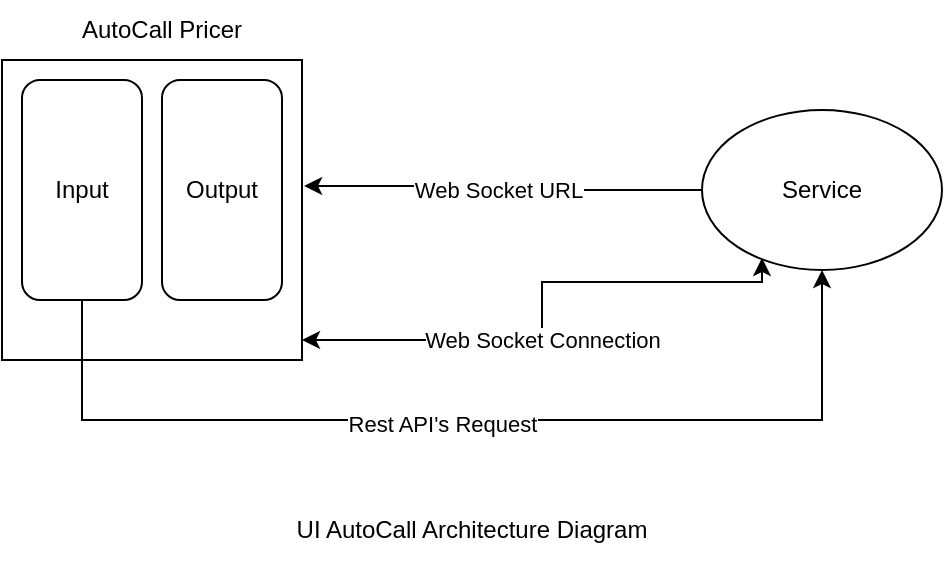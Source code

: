 <mxfile version="25.0.3">
  <diagram name="Page-1" id="DALA4FKXpwunFTNvOnyw">
    <mxGraphModel dx="1434" dy="746" grid="1" gridSize="10" guides="1" tooltips="1" connect="1" arrows="1" fold="1" page="1" pageScale="1" pageWidth="850" pageHeight="1100" math="0" shadow="0">
      <root>
        <mxCell id="0" />
        <mxCell id="1" parent="0" />
        <mxCell id="lpmktUAj_lBDETjyY4Hj-10" style="edgeStyle=orthogonalEdgeStyle;rounded=0;orthogonalLoop=1;jettySize=auto;html=1;startArrow=classic;startFill=1;entryX=0.25;entryY=0.925;entryDx=0;entryDy=0;entryPerimeter=0;" edge="1" parent="1" target="lpmktUAj_lBDETjyY4Hj-5">
          <mxGeometry relative="1" as="geometry">
            <mxPoint x="470" y="380" as="targetPoint" />
            <mxPoint x="230" y="410" as="sourcePoint" />
            <Array as="points">
              <mxPoint x="350" y="410" />
              <mxPoint x="350" y="381" />
              <mxPoint x="460" y="381" />
            </Array>
          </mxGeometry>
        </mxCell>
        <mxCell id="lpmktUAj_lBDETjyY4Hj-11" value="Web Socket Connection" style="edgeLabel;html=1;align=center;verticalAlign=middle;resizable=0;points=[];" vertex="1" connectable="0" parent="lpmktUAj_lBDETjyY4Hj-10">
          <mxGeometry x="-0.116" relative="1" as="geometry">
            <mxPoint as="offset" />
          </mxGeometry>
        </mxCell>
        <mxCell id="lpmktUAj_lBDETjyY4Hj-1" value="&lt;div&gt;&lt;br&gt;&lt;/div&gt;&lt;div&gt;&lt;br&gt;&lt;/div&gt;" style="whiteSpace=wrap;html=1;aspect=fixed;" vertex="1" parent="1">
          <mxGeometry x="80" y="270" width="150" height="150" as="geometry" />
        </mxCell>
        <mxCell id="lpmktUAj_lBDETjyY4Hj-6" style="edgeStyle=orthogonalEdgeStyle;rounded=0;orthogonalLoop=1;jettySize=auto;html=1;exitX=0.5;exitY=1;exitDx=0;exitDy=0;entryX=0.5;entryY=1;entryDx=0;entryDy=0;" edge="1" parent="1" source="lpmktUAj_lBDETjyY4Hj-2" target="lpmktUAj_lBDETjyY4Hj-5">
          <mxGeometry relative="1" as="geometry">
            <mxPoint x="510" y="490" as="targetPoint" />
            <Array as="points">
              <mxPoint x="120" y="450" />
              <mxPoint x="490" y="450" />
            </Array>
          </mxGeometry>
        </mxCell>
        <mxCell id="lpmktUAj_lBDETjyY4Hj-7" value="Rest API&#39;s Request" style="edgeLabel;html=1;align=center;verticalAlign=middle;resizable=0;points=[];" vertex="1" connectable="0" parent="lpmktUAj_lBDETjyY4Hj-6">
          <mxGeometry x="-0.05" y="-2" relative="1" as="geometry">
            <mxPoint as="offset" />
          </mxGeometry>
        </mxCell>
        <mxCell id="lpmktUAj_lBDETjyY4Hj-2" value="Input" style="rounded=1;whiteSpace=wrap;html=1;" vertex="1" parent="1">
          <mxGeometry x="90" y="280" width="60" height="110" as="geometry" />
        </mxCell>
        <mxCell id="lpmktUAj_lBDETjyY4Hj-3" value="Output" style="rounded=1;whiteSpace=wrap;html=1;" vertex="1" parent="1">
          <mxGeometry x="160" y="280" width="60" height="110" as="geometry" />
        </mxCell>
        <mxCell id="lpmktUAj_lBDETjyY4Hj-4" value="AutoCall Pricer" style="text;html=1;align=center;verticalAlign=middle;whiteSpace=wrap;rounded=0;" vertex="1" parent="1">
          <mxGeometry x="110" y="240" width="100" height="30" as="geometry" />
        </mxCell>
        <mxCell id="lpmktUAj_lBDETjyY4Hj-8" style="edgeStyle=orthogonalEdgeStyle;rounded=0;orthogonalLoop=1;jettySize=auto;html=1;exitX=0;exitY=0.5;exitDx=0;exitDy=0;entryX=1.007;entryY=0.42;entryDx=0;entryDy=0;entryPerimeter=0;" edge="1" parent="1" source="lpmktUAj_lBDETjyY4Hj-5" target="lpmktUAj_lBDETjyY4Hj-1">
          <mxGeometry relative="1" as="geometry">
            <mxPoint x="270" y="335" as="targetPoint" />
          </mxGeometry>
        </mxCell>
        <mxCell id="lpmktUAj_lBDETjyY4Hj-9" value="Web Socket URL" style="edgeLabel;html=1;align=center;verticalAlign=middle;resizable=0;points=[];" vertex="1" connectable="0" parent="lpmktUAj_lBDETjyY4Hj-8">
          <mxGeometry x="0.035" y="2" relative="1" as="geometry">
            <mxPoint as="offset" />
          </mxGeometry>
        </mxCell>
        <mxCell id="lpmktUAj_lBDETjyY4Hj-5" value="Service" style="ellipse;whiteSpace=wrap;html=1;" vertex="1" parent="1">
          <mxGeometry x="430" y="295" width="120" height="80" as="geometry" />
        </mxCell>
        <mxCell id="lpmktUAj_lBDETjyY4Hj-12" value="UI AutoCall A&lt;span data-teams=&quot;true&quot;&gt;rchitecture&lt;/span&gt;&amp;nbsp;Diagram" style="text;html=1;align=center;verticalAlign=middle;whiteSpace=wrap;rounded=0;" vertex="1" parent="1">
          <mxGeometry x="190" y="490" width="250" height="30" as="geometry" />
        </mxCell>
      </root>
    </mxGraphModel>
  </diagram>
</mxfile>
